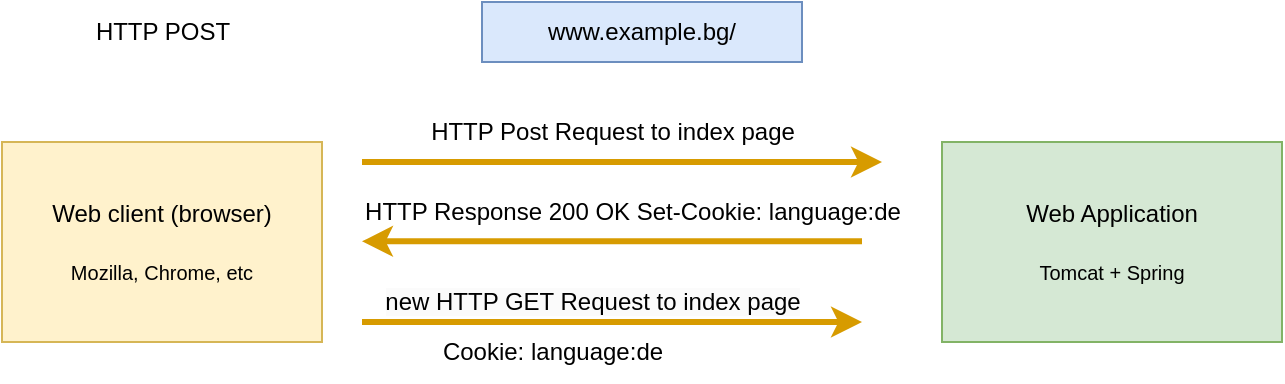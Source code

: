 <mxfile version="24.7.8">
  <diagram name="Page-1" id="7l3Ucn96w5g2SLEhsBPh">
    <mxGraphModel dx="1574" dy="434" grid="1" gridSize="10" guides="1" tooltips="1" connect="1" arrows="1" fold="1" page="1" pageScale="1" pageWidth="850" pageHeight="1100" math="0" shadow="0">
      <root>
        <mxCell id="0" />
        <mxCell id="1" parent="0" />
        <mxCell id="k3ZRM-wwpo5zMP_MRo0n-1" value="Web client (browser)&lt;div&gt;&lt;br&gt;&lt;/div&gt;&lt;div&gt;&lt;font style=&quot;font-size: 10px;&quot;&gt;Mozilla, Chrome, etc&lt;/font&gt;&lt;/div&gt;" style="rounded=0;whiteSpace=wrap;html=1;fillColor=#fff2cc;strokeColor=#d6b656;" vertex="1" parent="1">
          <mxGeometry x="-20" y="260" width="160" height="100" as="geometry" />
        </mxCell>
        <mxCell id="k3ZRM-wwpo5zMP_MRo0n-2" value="www.example.bg/" style="whiteSpace=wrap;html=1;fillColor=#dae8fc;strokeColor=#6c8ebf;" vertex="1" parent="1">
          <mxGeometry x="220" y="190" width="160" height="30" as="geometry" />
        </mxCell>
        <mxCell id="k3ZRM-wwpo5zMP_MRo0n-3" value="Web Application&lt;div&gt;&lt;br&gt;&lt;/div&gt;&lt;div&gt;&lt;font style=&quot;font-size: 10px;&quot;&gt;Tomcat + Spring&lt;/font&gt;&lt;/div&gt;" style="whiteSpace=wrap;html=1;fillColor=#d5e8d4;strokeColor=#82b366;" vertex="1" parent="1">
          <mxGeometry x="450" y="260" width="170" height="100" as="geometry" />
        </mxCell>
        <mxCell id="k3ZRM-wwpo5zMP_MRo0n-4" value="" style="endArrow=classic;html=1;rounded=0;fillColor=#ffe6cc;strokeColor=#d79b00;strokeWidth=3;" edge="1" parent="1">
          <mxGeometry width="50" height="50" relative="1" as="geometry">
            <mxPoint x="160" y="270" as="sourcePoint" />
            <mxPoint x="420" y="270" as="targetPoint" />
          </mxGeometry>
        </mxCell>
        <mxCell id="k3ZRM-wwpo5zMP_MRo0n-5" value="" style="endArrow=classic;html=1;rounded=0;fillColor=#ffe6cc;strokeColor=#d79b00;strokeWidth=3;" edge="1" parent="1">
          <mxGeometry width="50" height="50" relative="1" as="geometry">
            <mxPoint x="410" y="309.66" as="sourcePoint" />
            <mxPoint x="160" y="309.66" as="targetPoint" />
          </mxGeometry>
        </mxCell>
        <mxCell id="k3ZRM-wwpo5zMP_MRo0n-6" value="" style="endArrow=classic;html=1;rounded=0;fillColor=#ffe6cc;strokeColor=#d79b00;strokeWidth=3;" edge="1" parent="1">
          <mxGeometry width="50" height="50" relative="1" as="geometry">
            <mxPoint x="160" y="350" as="sourcePoint" />
            <mxPoint x="410" y="350" as="targetPoint" />
          </mxGeometry>
        </mxCell>
        <mxCell id="k3ZRM-wwpo5zMP_MRo0n-7" value="HTTP Post Request to index page" style="text;html=1;align=center;verticalAlign=middle;resizable=0;points=[];autosize=1;strokeColor=none;fillColor=none;" vertex="1" parent="1">
          <mxGeometry x="180" y="240" width="210" height="30" as="geometry" />
        </mxCell>
        <mxCell id="k3ZRM-wwpo5zMP_MRo0n-8" value="HTTP Response 200 OK Set-Cookie: language:de" style="text;html=1;align=center;verticalAlign=middle;resizable=0;points=[];autosize=1;strokeColor=none;fillColor=none;" vertex="1" parent="1">
          <mxGeometry x="150" y="280" width="290" height="30" as="geometry" />
        </mxCell>
        <mxCell id="k3ZRM-wwpo5zMP_MRo0n-9" value="&lt;br&gt;&lt;span style=&quot;color: rgb(0, 0, 0); font-family: Helvetica; font-size: 12px; font-style: normal; font-variant-ligatures: normal; font-variant-caps: normal; font-weight: 400; letter-spacing: normal; orphans: 2; text-align: center; text-indent: 0px; text-transform: none; widows: 2; word-spacing: 0px; -webkit-text-stroke-width: 0px; white-space: nowrap; background-color: rgb(251, 251, 251); text-decoration-thickness: initial; text-decoration-style: initial; text-decoration-color: initial; display: inline !important; float: none;&quot;&gt;new HTTP GET Request to index page&lt;/span&gt;&lt;div&gt;&lt;br/&gt;&lt;/div&gt;" style="text;html=1;align=center;verticalAlign=middle;resizable=0;points=[];autosize=1;strokeColor=none;fillColor=none;" vertex="1" parent="1">
          <mxGeometry x="160" y="310" width="230" height="60" as="geometry" />
        </mxCell>
        <mxCell id="k3ZRM-wwpo5zMP_MRo0n-10" value="Cookie: language:de" style="text;html=1;align=center;verticalAlign=middle;resizable=0;points=[];autosize=1;strokeColor=none;fillColor=none;" vertex="1" parent="1">
          <mxGeometry x="190" y="350" width="130" height="30" as="geometry" />
        </mxCell>
        <mxCell id="k3ZRM-wwpo5zMP_MRo0n-11" value="HTTP POST" style="text;html=1;align=center;verticalAlign=middle;resizable=0;points=[];autosize=1;strokeColor=none;fillColor=none;" vertex="1" parent="1">
          <mxGeometry x="15" y="190" width="90" height="30" as="geometry" />
        </mxCell>
      </root>
    </mxGraphModel>
  </diagram>
</mxfile>
